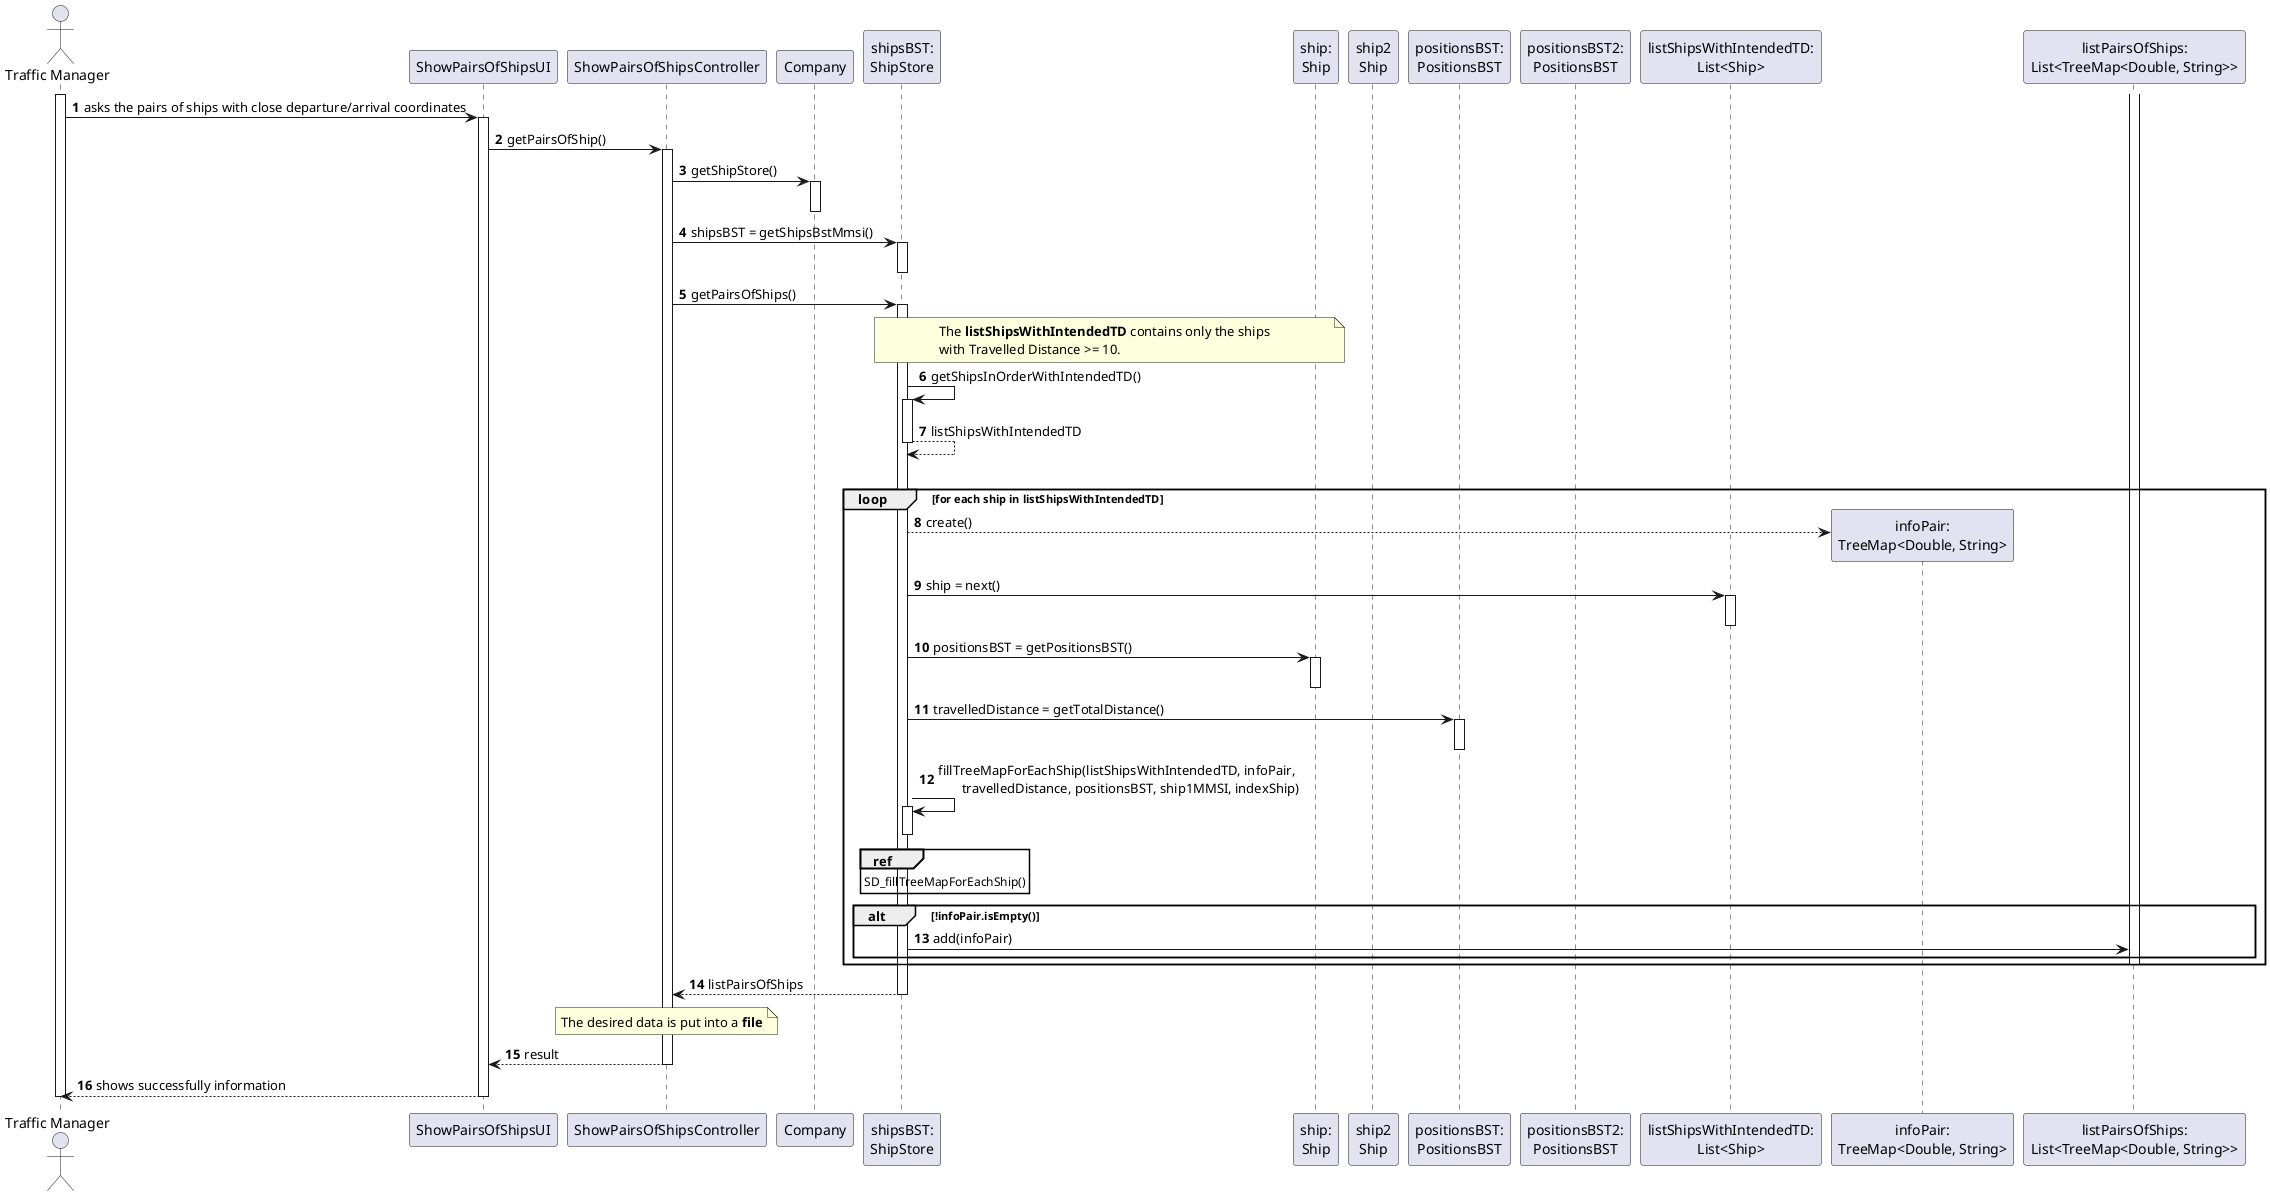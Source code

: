 @startuml


autonumber
actor "Traffic Manager" as TM

participant "ShowPairsOfShipsUI" as UI
participant "ShowPairsOfShipsController" as CTRL
participant "Company" as COMP
participant "shipsBST:\nShipStore" as BstShip
participant "ship:\nShip" as S
participant "ship2\nShip" as S2
/'participant "ShipPosition" as SP'/
participant "positionsBST:\nPositionsBST" as BstPosition
participant "positionsBST2:\nPositionsBST" as BstPosition2
participant "listShipsWithIntendedTD:\nList<Ship>" as ITERATOR
participant "infoPair:\nTreeMap<Double, String>" as TREEMAP
participant "listPairsOfShips:\nList<TreeMap<Double, String>>" as LIST


activate TM
TM -> "UI" : asks the pairs of ships with close departure/arrival coordinates
activate "UI"
UI -> CTRL : getPairsOfShip()
activate CTRL
CTRL -> COMP : getShipStore()
activate COMP
deactivate COMP
CTRL -> BstShip : shipsBST = getShipsBstMmsi()
activate BstShip
deactivate BstShip
CTRL -> BstShip : getPairsOfShips()
/'decide what kind of list'/
activate BstShip
/'BstShip -> BstShip : listOfShips = inOrder() '/
note over BstShip, S
The **listShipsWithIntendedTD** contains only the ships
with Travelled Distance >= 10.
end note
BstShip -> BstShip : getShipsInOrderWithIntendedTD()
activate BstShip
BstShip --> BstShip : listShipsWithIntendedTD
deactivate BstShip
|||
loop for each ship in listShipsWithIntendedTD
BstShip --> TREEMAP** : create()
BstShip -> ITERATOR : ship = next()
activate ITERATOR
deactivate ITERATOR
/'BstShip -> S : travelledDistance = getTravelledDistance()
activate S
deactivate S
'/
BstShip -> S : positionsBST = getPositionsBST()
activate S
deactivate S
BstShip -> BstPosition : travelledDistance = getTotalDistance()
activate BstPosition
deactivate BstPosition
BstShip -> BstShip : fillTreeMapForEachShip(listShipsWithIntendedTD, infoPair, \n       travelledDistance, positionsBST, ship1MMSI, indexShip)
ref over BstShip
SD_fillTreeMapForEachShip()
end
activate BstShip
deactivate BstShip
/'alteração alt em baixo: travelledDistance2 >= 10 em vez de > 10'/
/'alt travelledDistance >= 10'/

alt !infoPair.isEmpty()
BstShip -> LIST : add(infoPair)
end
activate LIST
deactivate LIST
/'end'/
end

BstShip --> CTRL : listPairsOfShips
deactivate BstShip
note over CTRL
The desired data is put into a **file**
end note
CTRL --> UI : result
deactivate CTRL
"UI" --> TM : shows successfully information

deactivate "UI"





deactivate TM

@enduml